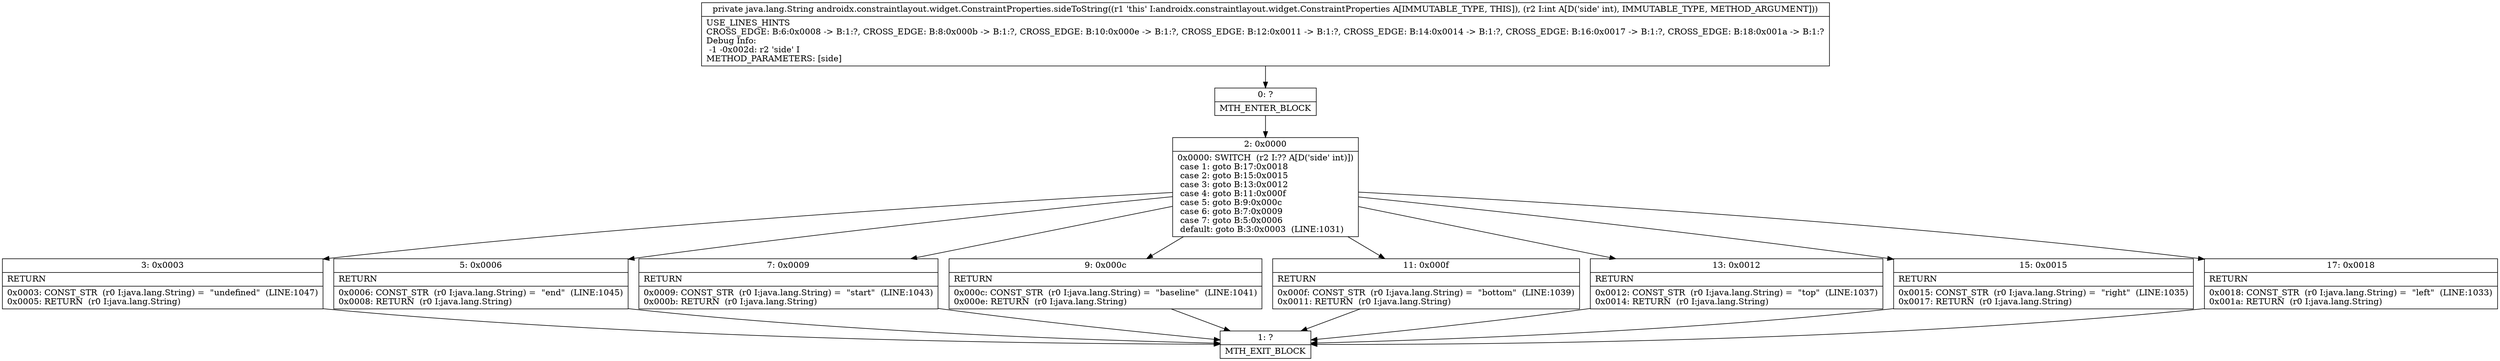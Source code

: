 digraph "CFG forandroidx.constraintlayout.widget.ConstraintProperties.sideToString(I)Ljava\/lang\/String;" {
Node_0 [shape=record,label="{0\:\ ?|MTH_ENTER_BLOCK\l}"];
Node_2 [shape=record,label="{2\:\ 0x0000|0x0000: SWITCH  (r2 I:?? A[D('side' int)])\l case 1: goto B:17:0x0018\l case 2: goto B:15:0x0015\l case 3: goto B:13:0x0012\l case 4: goto B:11:0x000f\l case 5: goto B:9:0x000c\l case 6: goto B:7:0x0009\l case 7: goto B:5:0x0006\l default: goto B:3:0x0003  (LINE:1031)\l}"];
Node_3 [shape=record,label="{3\:\ 0x0003|RETURN\l|0x0003: CONST_STR  (r0 I:java.lang.String) =  \"undefined\"  (LINE:1047)\l0x0005: RETURN  (r0 I:java.lang.String) \l}"];
Node_1 [shape=record,label="{1\:\ ?|MTH_EXIT_BLOCK\l}"];
Node_5 [shape=record,label="{5\:\ 0x0006|RETURN\l|0x0006: CONST_STR  (r0 I:java.lang.String) =  \"end\"  (LINE:1045)\l0x0008: RETURN  (r0 I:java.lang.String) \l}"];
Node_7 [shape=record,label="{7\:\ 0x0009|RETURN\l|0x0009: CONST_STR  (r0 I:java.lang.String) =  \"start\"  (LINE:1043)\l0x000b: RETURN  (r0 I:java.lang.String) \l}"];
Node_9 [shape=record,label="{9\:\ 0x000c|RETURN\l|0x000c: CONST_STR  (r0 I:java.lang.String) =  \"baseline\"  (LINE:1041)\l0x000e: RETURN  (r0 I:java.lang.String) \l}"];
Node_11 [shape=record,label="{11\:\ 0x000f|RETURN\l|0x000f: CONST_STR  (r0 I:java.lang.String) =  \"bottom\"  (LINE:1039)\l0x0011: RETURN  (r0 I:java.lang.String) \l}"];
Node_13 [shape=record,label="{13\:\ 0x0012|RETURN\l|0x0012: CONST_STR  (r0 I:java.lang.String) =  \"top\"  (LINE:1037)\l0x0014: RETURN  (r0 I:java.lang.String) \l}"];
Node_15 [shape=record,label="{15\:\ 0x0015|RETURN\l|0x0015: CONST_STR  (r0 I:java.lang.String) =  \"right\"  (LINE:1035)\l0x0017: RETURN  (r0 I:java.lang.String) \l}"];
Node_17 [shape=record,label="{17\:\ 0x0018|RETURN\l|0x0018: CONST_STR  (r0 I:java.lang.String) =  \"left\"  (LINE:1033)\l0x001a: RETURN  (r0 I:java.lang.String) \l}"];
MethodNode[shape=record,label="{private java.lang.String androidx.constraintlayout.widget.ConstraintProperties.sideToString((r1 'this' I:androidx.constraintlayout.widget.ConstraintProperties A[IMMUTABLE_TYPE, THIS]), (r2 I:int A[D('side' int), IMMUTABLE_TYPE, METHOD_ARGUMENT]))  | USE_LINES_HINTS\lCROSS_EDGE: B:6:0x0008 \-\> B:1:?, CROSS_EDGE: B:8:0x000b \-\> B:1:?, CROSS_EDGE: B:10:0x000e \-\> B:1:?, CROSS_EDGE: B:12:0x0011 \-\> B:1:?, CROSS_EDGE: B:14:0x0014 \-\> B:1:?, CROSS_EDGE: B:16:0x0017 \-\> B:1:?, CROSS_EDGE: B:18:0x001a \-\> B:1:?\lDebug Info:\l  \-1 \-0x002d: r2 'side' I\lMETHOD_PARAMETERS: [side]\l}"];
MethodNode -> Node_0;Node_0 -> Node_2;
Node_2 -> Node_3;
Node_2 -> Node_5;
Node_2 -> Node_7;
Node_2 -> Node_9;
Node_2 -> Node_11;
Node_2 -> Node_13;
Node_2 -> Node_15;
Node_2 -> Node_17;
Node_3 -> Node_1;
Node_5 -> Node_1;
Node_7 -> Node_1;
Node_9 -> Node_1;
Node_11 -> Node_1;
Node_13 -> Node_1;
Node_15 -> Node_1;
Node_17 -> Node_1;
}

